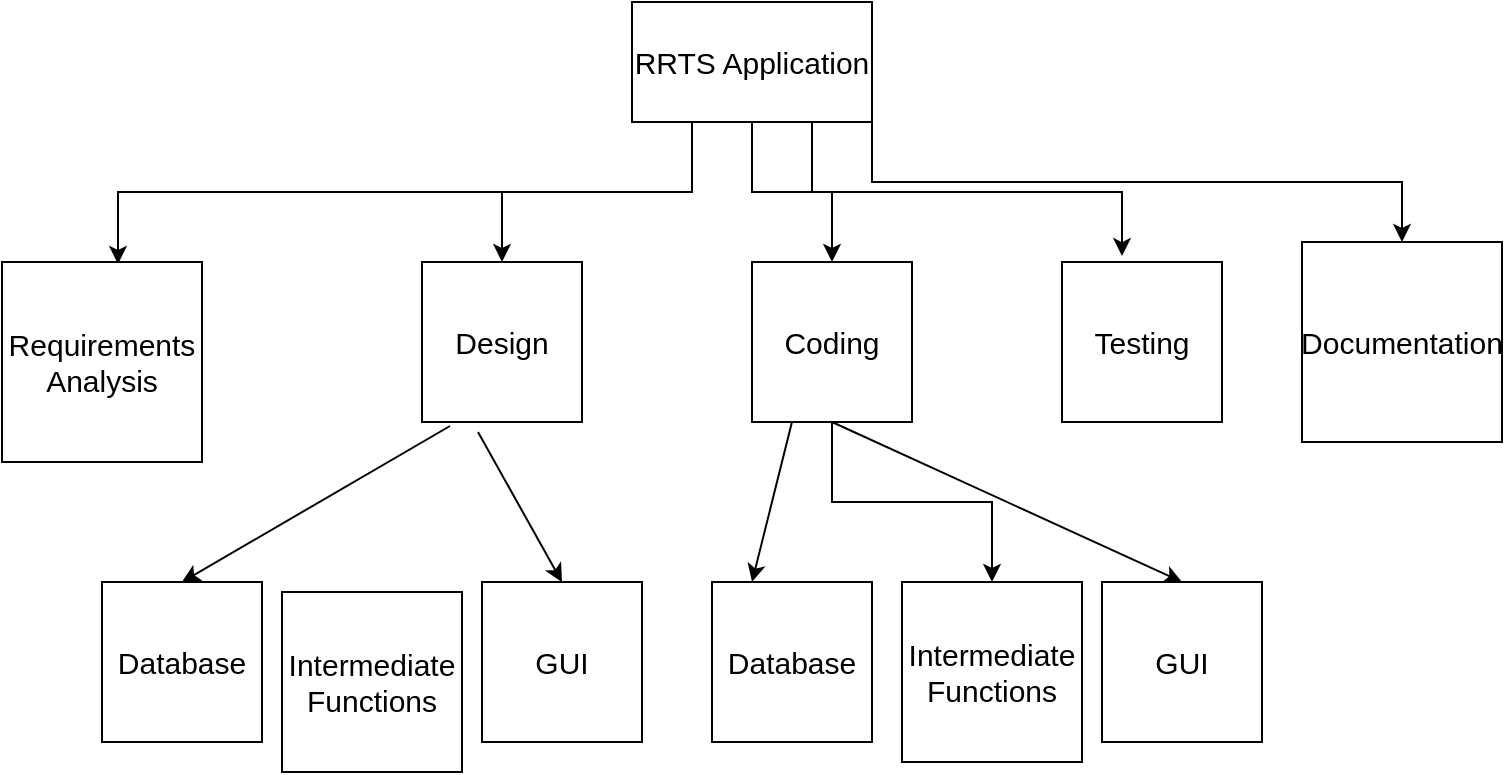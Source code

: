 <mxfile version="20.8.17" type="github">
  <diagram name="Page-1" id="ewsiZU4qj8d6lI3tV3Do">
    <mxGraphModel dx="954" dy="620" grid="1" gridSize="10" guides="1" tooltips="1" connect="1" arrows="1" fold="1" page="1" pageScale="1" pageWidth="850" pageHeight="1100" math="0" shadow="0">
      <root>
        <mxCell id="0" />
        <mxCell id="1" parent="0" />
        <mxCell id="u-H5liTgouBT6wMoGEtp-6" style="edgeStyle=orthogonalEdgeStyle;rounded=0;orthogonalLoop=1;jettySize=auto;html=1;exitX=0.25;exitY=1;exitDx=0;exitDy=0;fontSize=15;entryX=0.58;entryY=0.01;entryDx=0;entryDy=0;entryPerimeter=0;" edge="1" parent="1" source="svDQTDon309rbO0k9ohA-1" target="svDQTDon309rbO0k9ohA-2">
          <mxGeometry relative="1" as="geometry">
            <mxPoint x="120" y="170" as="targetPoint" />
          </mxGeometry>
        </mxCell>
        <mxCell id="u-H5liTgouBT6wMoGEtp-7" style="edgeStyle=orthogonalEdgeStyle;rounded=0;orthogonalLoop=1;jettySize=auto;html=1;exitX=0.25;exitY=1;exitDx=0;exitDy=0;entryX=0.5;entryY=0;entryDx=0;entryDy=0;fontSize=15;" edge="1" parent="1" source="svDQTDon309rbO0k9ohA-1" target="svDQTDon309rbO0k9ohA-3">
          <mxGeometry relative="1" as="geometry" />
        </mxCell>
        <mxCell id="u-H5liTgouBT6wMoGEtp-8" value="" style="edgeStyle=orthogonalEdgeStyle;rounded=0;orthogonalLoop=1;jettySize=auto;html=1;fontSize=15;" edge="1" parent="1" source="svDQTDon309rbO0k9ohA-1" target="svDQTDon309rbO0k9ohA-4">
          <mxGeometry relative="1" as="geometry" />
        </mxCell>
        <mxCell id="u-H5liTgouBT6wMoGEtp-9" style="edgeStyle=orthogonalEdgeStyle;rounded=0;orthogonalLoop=1;jettySize=auto;html=1;exitX=0.75;exitY=1;exitDx=0;exitDy=0;entryX=0.375;entryY=-0.037;entryDx=0;entryDy=0;entryPerimeter=0;fontSize=15;" edge="1" parent="1" source="svDQTDon309rbO0k9ohA-1" target="svDQTDon309rbO0k9ohA-5">
          <mxGeometry relative="1" as="geometry" />
        </mxCell>
        <mxCell id="u-H5liTgouBT6wMoGEtp-11" style="edgeStyle=orthogonalEdgeStyle;rounded=0;orthogonalLoop=1;jettySize=auto;html=1;exitX=1;exitY=1;exitDx=0;exitDy=0;entryX=0.5;entryY=0;entryDx=0;entryDy=0;fontSize=15;" edge="1" parent="1" source="svDQTDon309rbO0k9ohA-1" target="svDQTDon309rbO0k9ohA-6">
          <mxGeometry relative="1" as="geometry" />
        </mxCell>
        <mxCell id="svDQTDon309rbO0k9ohA-1" value="&lt;font style=&quot;font-size: 15px;&quot;&gt;RRTS Application&lt;/font&gt;" style="rounded=0;whiteSpace=wrap;html=1;" parent="1" vertex="1">
          <mxGeometry x="365" y="60" width="120" height="60" as="geometry" />
        </mxCell>
        <mxCell id="svDQTDon309rbO0k9ohA-2" value="&lt;div&gt;Requirements &lt;br&gt;&lt;/div&gt;&lt;div&gt;Analysis&lt;br&gt;&lt;/div&gt;" style="whiteSpace=wrap;html=1;aspect=fixed;fontSize=15;" parent="1" vertex="1">
          <mxGeometry x="50" y="190" width="100" height="100" as="geometry" />
        </mxCell>
        <mxCell id="svDQTDon309rbO0k9ohA-3" value="Design" style="whiteSpace=wrap;html=1;aspect=fixed;fontSize=15;" parent="1" vertex="1">
          <mxGeometry x="260" y="190" width="80" height="80" as="geometry" />
        </mxCell>
        <mxCell id="svDQTDon309rbO0k9ohA-4" value="Coding" style="whiteSpace=wrap;html=1;aspect=fixed;fontSize=15;" parent="1" vertex="1">
          <mxGeometry x="425" y="190" width="80" height="80" as="geometry" />
        </mxCell>
        <mxCell id="svDQTDon309rbO0k9ohA-5" value="Testing" style="whiteSpace=wrap;html=1;aspect=fixed;fontSize=15;" parent="1" vertex="1">
          <mxGeometry x="580" y="190" width="80" height="80" as="geometry" />
        </mxCell>
        <mxCell id="svDQTDon309rbO0k9ohA-6" value="Documentation" style="whiteSpace=wrap;html=1;aspect=fixed;fontSize=15;" parent="1" vertex="1">
          <mxGeometry x="700" y="180" width="100" height="100" as="geometry" />
        </mxCell>
        <mxCell id="svDQTDon309rbO0k9ohA-7" value="Database" style="whiteSpace=wrap;html=1;aspect=fixed;fontSize=15;" parent="1" vertex="1">
          <mxGeometry x="100" y="350" width="80" height="80" as="geometry" />
        </mxCell>
        <mxCell id="svDQTDon309rbO0k9ohA-8" value="Database" style="whiteSpace=wrap;html=1;aspect=fixed;fontSize=15;" parent="1" vertex="1">
          <mxGeometry x="405" y="350" width="80" height="80" as="geometry" />
        </mxCell>
        <mxCell id="svDQTDon309rbO0k9ohA-9" value="GUI" style="whiteSpace=wrap;html=1;aspect=fixed;fontSize=15;" parent="1" vertex="1">
          <mxGeometry x="290" y="350" width="80" height="80" as="geometry" />
        </mxCell>
        <mxCell id="svDQTDon309rbO0k9ohA-10" value="GUI" style="whiteSpace=wrap;html=1;aspect=fixed;fontSize=15;" parent="1" vertex="1">
          <mxGeometry x="600" y="350" width="80" height="80" as="geometry" />
        </mxCell>
        <mxCell id="svDQTDon309rbO0k9ohA-11" value="" style="endArrow=classic;html=1;rounded=0;fontSize=15;entryX=0.5;entryY=0;entryDx=0;entryDy=0;exitX=0.175;exitY=1.025;exitDx=0;exitDy=0;exitPerimeter=0;" parent="1" source="svDQTDon309rbO0k9ohA-3" edge="1" target="svDQTDon309rbO0k9ohA-7">
          <mxGeometry width="50" height="50" relative="1" as="geometry">
            <mxPoint x="250" y="300" as="sourcePoint" />
            <mxPoint x="200" y="350" as="targetPoint" />
          </mxGeometry>
        </mxCell>
        <mxCell id="svDQTDon309rbO0k9ohA-12" value="" style="endArrow=classic;html=1;rounded=0;fontSize=15;exitX=0.35;exitY=1.063;exitDx=0;exitDy=0;exitPerimeter=0;entryX=0.5;entryY=0;entryDx=0;entryDy=0;" parent="1" source="svDQTDon309rbO0k9ohA-3" edge="1" target="svDQTDon309rbO0k9ohA-9">
          <mxGeometry width="50" height="50" relative="1" as="geometry">
            <mxPoint x="350" y="300" as="sourcePoint" />
            <mxPoint x="300" y="350" as="targetPoint" />
          </mxGeometry>
        </mxCell>
        <mxCell id="svDQTDon309rbO0k9ohA-13" value="" style="endArrow=classic;html=1;rounded=0;fontSize=15;exitX=0.25;exitY=1;exitDx=0;exitDy=0;entryX=0.25;entryY=0;entryDx=0;entryDy=0;" parent="1" source="svDQTDon309rbO0k9ohA-4" target="svDQTDon309rbO0k9ohA-8" edge="1">
          <mxGeometry width="50" height="50" relative="1" as="geometry">
            <mxPoint x="450" y="300" as="sourcePoint" />
            <mxPoint x="400" y="350" as="targetPoint" />
          </mxGeometry>
        </mxCell>
        <mxCell id="svDQTDon309rbO0k9ohA-14" value="" style="endArrow=classic;html=1;rounded=0;fontSize=15;exitX=0.5;exitY=1;exitDx=0;exitDy=0;entryX=0.5;entryY=0;entryDx=0;entryDy=0;" parent="1" source="svDQTDon309rbO0k9ohA-4" target="svDQTDon309rbO0k9ohA-10" edge="1">
          <mxGeometry width="50" height="50" relative="1" as="geometry">
            <mxPoint x="540" y="300" as="sourcePoint" />
            <mxPoint x="490" y="350" as="targetPoint" />
          </mxGeometry>
        </mxCell>
        <mxCell id="u-H5liTgouBT6wMoGEtp-4" style="edgeStyle=orthogonalEdgeStyle;rounded=0;orthogonalLoop=1;jettySize=auto;html=1;fontSize=15;entryX=0.5;entryY=0;entryDx=0;entryDy=0;" edge="1" parent="1" source="svDQTDon309rbO0k9ohA-4" target="u-H5liTgouBT6wMoGEtp-1">
          <mxGeometry relative="1" as="geometry" />
        </mxCell>
        <mxCell id="u-H5liTgouBT6wMoGEtp-1" value="&lt;font style=&quot;font-size: 15px;&quot;&gt;Intermediate&lt;br&gt;Functions&lt;/font&gt;" style="whiteSpace=wrap;html=1;aspect=fixed;" vertex="1" parent="1">
          <mxGeometry x="500" y="350" width="90" height="90" as="geometry" />
        </mxCell>
        <mxCell id="u-H5liTgouBT6wMoGEtp-5" value="Intermediate&lt;br&gt;Functions" style="whiteSpace=wrap;html=1;aspect=fixed;fontSize=15;" vertex="1" parent="1">
          <mxGeometry x="190" y="355" width="90" height="90" as="geometry" />
        </mxCell>
      </root>
    </mxGraphModel>
  </diagram>
</mxfile>
